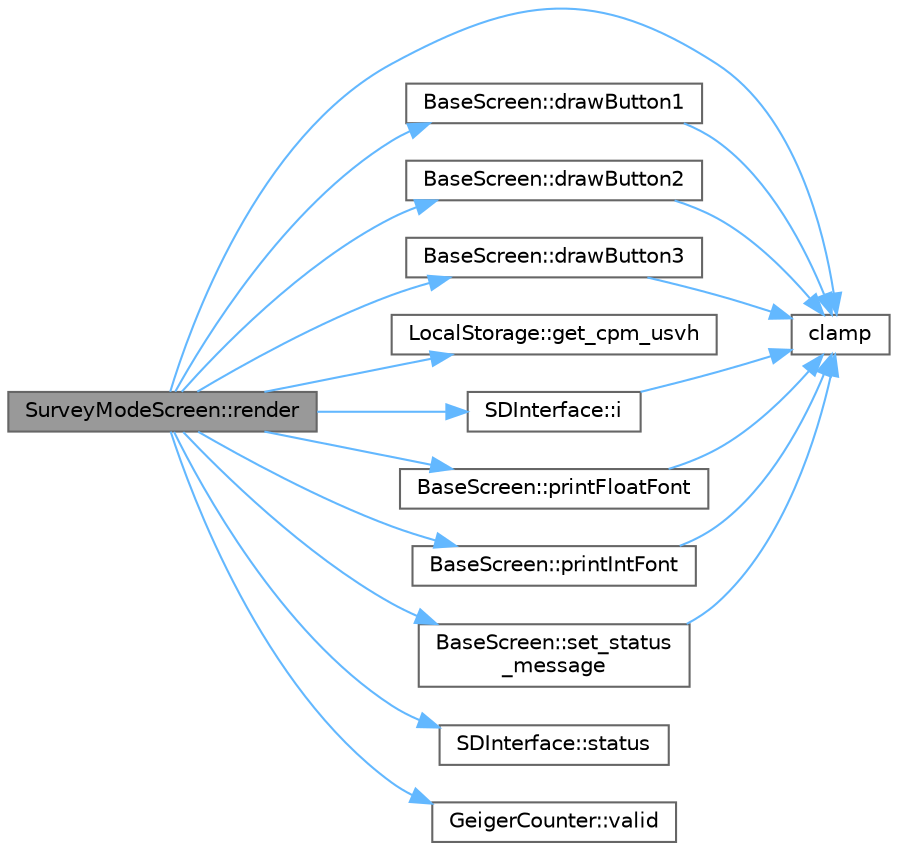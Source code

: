 digraph "SurveyModeScreen::render"
{
 // LATEX_PDF_SIZE
  bgcolor="transparent";
  edge [fontname=Helvetica,fontsize=10,labelfontname=Helvetica,labelfontsize=10];
  node [fontname=Helvetica,fontsize=10,shape=box,height=0.2,width=0.4];
  rankdir="LR";
  Node1 [id="Node000001",label="SurveyModeScreen::render",height=0.2,width=0.4,color="gray40", fillcolor="grey60", style="filled", fontcolor="black",tooltip=" "];
  Node1 -> Node2 [id="edge1_Node000001_Node000002",color="steelblue1",style="solid",tooltip=" "];
  Node2 [id="Node000002",label="clamp",height=0.2,width=0.4,color="grey40", fillcolor="white", style="filled",URL="$archive_2bgeigie__firmware__pio_2src_2configuration__server_8cpp.html#aed8613cf8a8e4ab677db757821414653",tooltip=" "];
  Node1 -> Node3 [id="edge2_Node000001_Node000003",color="steelblue1",style="solid",tooltip=" "];
  Node3 [id="Node000003",label="BaseScreen::drawButton1",height=0.2,width=0.4,color="grey40", fillcolor="white", style="filled",URL="$class_base_screen.html#abd62ea7f2f318142dde3d81f1a5e46a1",tooltip=" "];
  Node3 -> Node2 [id="edge3_Node000003_Node000002",color="steelblue1",style="solid",tooltip=" "];
  Node1 -> Node4 [id="edge4_Node000001_Node000004",color="steelblue1",style="solid",tooltip=" "];
  Node4 [id="Node000004",label="BaseScreen::drawButton2",height=0.2,width=0.4,color="grey40", fillcolor="white", style="filled",URL="$class_base_screen.html#af5e00b4efc1ada7bb34cd0361b21397c",tooltip=" "];
  Node4 -> Node2 [id="edge5_Node000004_Node000002",color="steelblue1",style="solid",tooltip=" "];
  Node1 -> Node5 [id="edge6_Node000001_Node000005",color="steelblue1",style="solid",tooltip=" "];
  Node5 [id="Node000005",label="BaseScreen::drawButton3",height=0.2,width=0.4,color="grey40", fillcolor="white", style="filled",URL="$class_base_screen.html#a13d1abed7e9ef452c950ee1a5af14860",tooltip=" "];
  Node5 -> Node2 [id="edge7_Node000005_Node000002",color="steelblue1",style="solid",tooltip=" "];
  Node1 -> Node6 [id="edge8_Node000001_Node000006",color="steelblue1",style="solid",tooltip=" "];
  Node6 [id="Node000006",label="LocalStorage::get_cpm_usvh",height=0.2,width=0.4,color="grey40", fillcolor="white", style="filled",URL="$class_local_storage.html#a79a337d9f87106bc59e28a9f91796588",tooltip=" "];
  Node1 -> Node7 [id="edge9_Node000001_Node000007",color="steelblue1",style="solid",tooltip=" "];
  Node7 [id="Node000007",label="SDInterface::i",height=0.2,width=0.4,color="grey40", fillcolor="white", style="filled",URL="$class_s_d_interface.html#a5b6c9815962e1ef35c816e116c84f15f",tooltip=" "];
  Node7 -> Node2 [id="edge10_Node000007_Node000002",color="steelblue1",style="solid",tooltip=" "];
  Node1 -> Node8 [id="edge11_Node000001_Node000008",color="steelblue1",style="solid",tooltip=" "];
  Node8 [id="Node000008",label="BaseScreen::printFloatFont",height=0.2,width=0.4,color="grey40", fillcolor="white", style="filled",URL="$class_base_screen.html#acfec22b4351b13b4f0c6bd84254198ec",tooltip=" "];
  Node8 -> Node2 [id="edge12_Node000008_Node000002",color="steelblue1",style="solid",tooltip=" "];
  Node1 -> Node9 [id="edge13_Node000001_Node000009",color="steelblue1",style="solid",tooltip=" "];
  Node9 [id="Node000009",label="BaseScreen::printIntFont",height=0.2,width=0.4,color="grey40", fillcolor="white", style="filled",URL="$class_base_screen.html#ae6e6ee7b78413b55d89fd192157ea9db",tooltip=" "];
  Node9 -> Node2 [id="edge14_Node000009_Node000002",color="steelblue1",style="solid",tooltip=" "];
  Node1 -> Node10 [id="edge15_Node000001_Node000010",color="steelblue1",style="solid",tooltip=" "];
  Node10 [id="Node000010",label="BaseScreen::set_status\l_message",height=0.2,width=0.4,color="grey40", fillcolor="white", style="filled",URL="$class_base_screen.html#ae483509d86c8f2ca88f5250180aefe1b",tooltip=" "];
  Node10 -> Node2 [id="edge16_Node000010_Node000002",color="steelblue1",style="solid",tooltip=" "];
  Node1 -> Node11 [id="edge17_Node000001_Node000011",color="steelblue1",style="solid",tooltip=" "];
  Node11 [id="Node000011",label="SDInterface::status",height=0.2,width=0.4,color="grey40", fillcolor="white", style="filled",URL="$class_s_d_interface.html#abdd9e014e0bab83e0ab99c8807f2e5fd",tooltip=" "];
  Node1 -> Node12 [id="edge18_Node000001_Node000012",color="steelblue1",style="solid",tooltip=" "];
  Node12 [id="Node000012",label="GeigerCounter::valid",height=0.2,width=0.4,color="grey40", fillcolor="white", style="filled",URL="$class_geiger_counter.html#a62c418e910486f29ef2b9c09b979756a",tooltip=" "];
}
